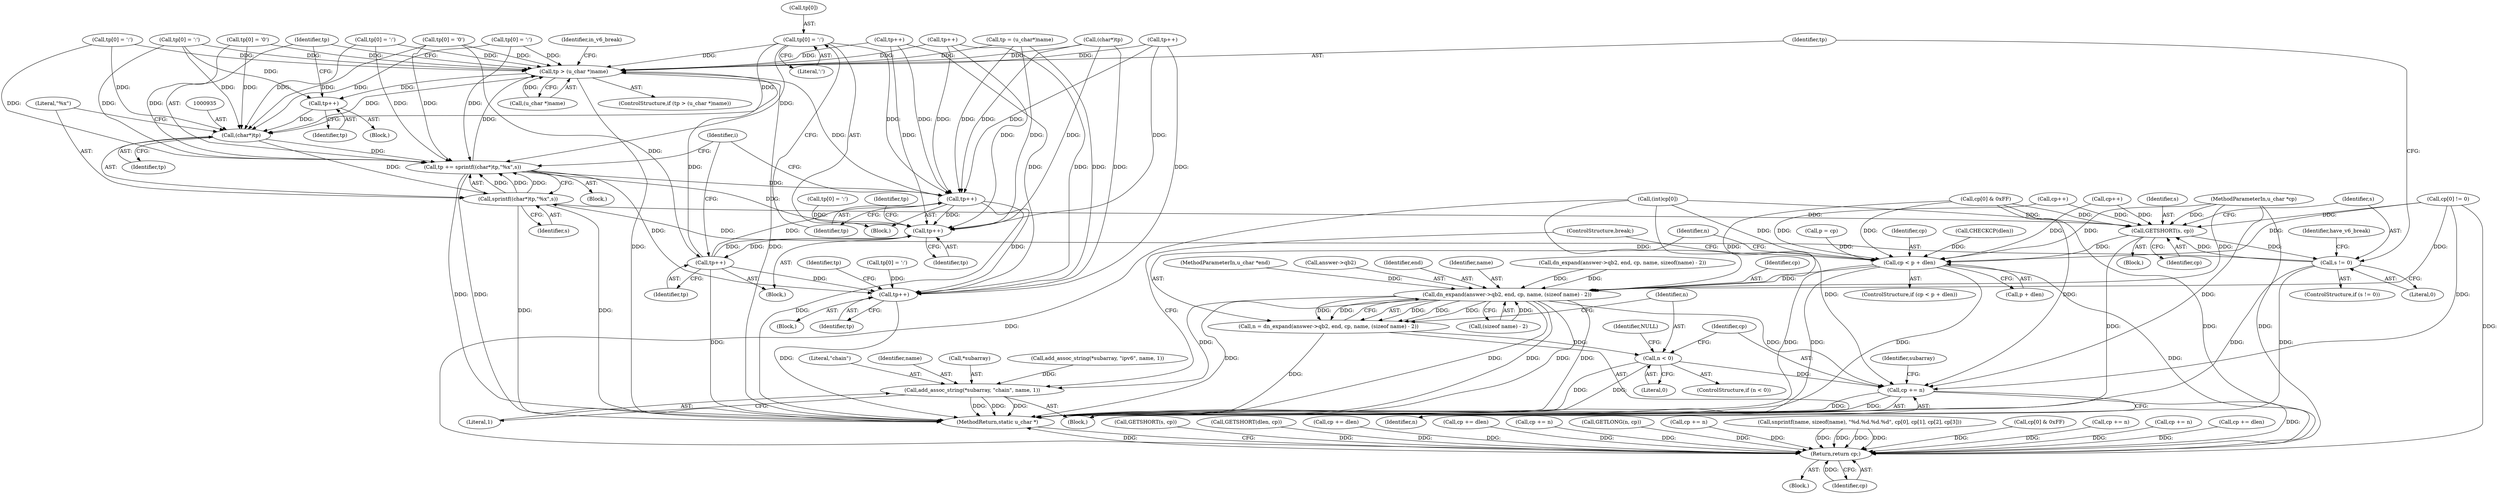 digraph "0_php-src_2fefae47716d501aec41c1102f3fd4531f070b05_0@array" {
"1000951" [label="(Call,tp[0] = ':')"];
"1000915" [label="(Call,tp > (u_char *)name)"];
"1000929" [label="(Call,tp++)"];
"1000934" [label="(Call,(char*)tp)"];
"1000931" [label="(Call,tp += sprintf((char*)tp,\"%x\",s))"];
"1000956" [label="(Call,tp++)"];
"1000968" [label="(Call,tp++)"];
"1000975" [label="(Call,tp++)"];
"1000987" [label="(Call,tp++)"];
"1000933" [label="(Call,sprintf((char*)tp,\"%x\",s))"];
"1000906" [label="(Call,GETSHORT(s, cp))"];
"1000910" [label="(Call,s != 0)"];
"1001001" [label="(Call,cp < p + dlen)"];
"1001009" [label="(Call,dn_expand(answer->qb2, end, cp, name, (sizeof name) - 2))"];
"1001007" [label="(Call,n = dn_expand(answer->qb2, end, cp, name, (sizeof name) - 2))"];
"1001021" [label="(Call,n < 0)"];
"1001027" [label="(Call,cp += n)"];
"1001245" [label="(Return,return cp;)"];
"1001030" [label="(Call,add_assoc_string(*subarray, \"chain\", name, 1))"];
"1001032" [label="(Identifier,subarray)"];
"1001000" [label="(ControlStructure,if (cp < p + dlen))"];
"1000113" [label="(Block,)"];
"1000930" [label="(Identifier,tp)"];
"1000920" [label="(Block,)"];
"1000970" [label="(Call,tp[0] = '0')"];
"1001013" [label="(Identifier,end)"];
"1001033" [label="(Literal,\"chain\")"];
"1000773" [label="(Call,(int)cp[0])"];
"1001014" [label="(Identifier,cp)"];
"1000936" [label="(Identifier,tp)"];
"1000657" [label="(Call,GETSHORT(s, cp))"];
"1001023" [label="(Literal,0)"];
"1001003" [label="(Call,p + dlen)"];
"1000165" [label="(Call,GETSHORT(dlen, cp))"];
"1000969" [label="(Identifier,tp)"];
"1001241" [label="(Call,cp += dlen)"];
"1000886" [label="(Call,tp++)"];
"1000957" [label="(Identifier,tp)"];
"1001008" [label="(Identifier,n)"];
"1001034" [label="(Identifier,name)"];
"1000929" [label="(Call,tp++)"];
"1001001" [label="(Call,cp < p + dlen)"];
"1000951" [label="(Call,tp[0] = ':')"];
"1001006" [label="(Block,)"];
"1000888" [label="(Call,cp++)"];
"1001031" [label="(Call,*subarray)"];
"1000107" [label="(MethodParameterIn,u_char *end)"];
"1000909" [label="(ControlStructure,if (s != 0))"];
"1001010" [label="(Call,answer->qb2)"];
"1000106" [label="(MethodParameterIn,u_char *cp)"];
"1000275" [label="(Call,cp += dlen)"];
"1000913" [label="(Block,)"];
"1001016" [label="(Call,(sizeof name) - 2)"];
"1001026" [label="(Identifier,NULL)"];
"1000917" [label="(Call,(u_char *)name)"];
"1000911" [label="(Identifier,s)"];
"1000962" [label="(Block,)"];
"1001245" [label="(Return,return cp;)"];
"1000938" [label="(Identifier,s)"];
"1000987" [label="(Call,tp++)"];
"1000906" [label="(Call,GETSHORT(s, cp))"];
"1000916" [label="(Identifier,tp)"];
"1000802" [label="(Call,tp[0] = ':')"];
"1000786" [label="(Call,tp = (u_char*)name)"];
"1000914" [label="(ControlStructure,if (tp > (u_char *)name))"];
"1000955" [label="(Literal,':')"];
"1000972" [label="(Identifier,tp)"];
"1000922" [label="(Identifier,in_v6_break)"];
"1001002" [label="(Identifier,cp)"];
"1000903" [label="(Block,)"];
"1001021" [label="(Call,n < 0)"];
"1000779" [label="(Call,cp++)"];
"1000968" [label="(Call,tp++)"];
"1000833" [label="(Call,tp[0] = ':')"];
"1000414" [label="(Call,cp += n)"];
"1000759" [label="(Call,p = cp)"];
"1000628" [label="(Call,GETLONG(n, cp))"];
"1000841" [label="(Call,(char*)tp)"];
"1000352" [label="(Call,cp += n)"];
"1000252" [label="(Call,snprintf(name, sizeof(name), \"%d.%d.%d.%d\", cp[0], cp[1], cp[2], cp[3]))"];
"1000924" [label="(Call,tp[0] = ':')"];
"1000908" [label="(Identifier,cp)"];
"1000902" [label="(Identifier,i)"];
"1000982" [label="(Call,tp[0] = ':')"];
"1001183" [label="(Call,cp[0] & 0xFF)"];
"1000944" [label="(Block,)"];
"1001246" [label="(Identifier,cp)"];
"1001022" [label="(Identifier,n)"];
"1001224" [label="(Call,cp += n)"];
"1001027" [label="(Call,cp += n)"];
"1001020" [label="(ControlStructure,if (n < 0))"];
"1000915" [label="(Call,tp > (u_char *)name)"];
"1001092" [label="(Call,cp += n)"];
"1000511" [label="(Call,cp += dlen)"];
"1000807" [label="(Call,tp++)"];
"1000862" [label="(Call,tp[0] = ':')"];
"1000994" [label="(Call,add_assoc_string(*subarray, \"ipv6\", name, 1))"];
"1001028" [label="(Identifier,cp)"];
"1000912" [label="(Literal,0)"];
"1001009" [label="(Call,dn_expand(answer->qb2, end, cp, name, (sizeof name) - 2))"];
"1000963" [label="(Call,tp[0] = ':')"];
"1001029" [label="(Identifier,n)"];
"1001030" [label="(Call,add_assoc_string(*subarray, \"chain\", name, 1))"];
"1000932" [label="(Identifier,tp)"];
"1000981" [label="(Block,)"];
"1000937" [label="(Literal,\"%x\")"];
"1000943" [label="(Identifier,have_v6_break)"];
"1000991" [label="(Identifier,tp)"];
"1001035" [label="(Literal,1)"];
"1000817" [label="(Call,cp[0] != 0)"];
"1000910" [label="(Call,s != 0)"];
"1000867" [label="(Call,tp++)"];
"1001015" [label="(Identifier,name)"];
"1000975" [label="(Call,tp++)"];
"1000136" [label="(Call,dn_expand(answer->qb2, end, cp, name, sizeof(name) - 2))"];
"1000952" [label="(Call,tp[0])"];
"1000881" [label="(Call,tp[0] = '0')"];
"1000988" [label="(Identifier,tp)"];
"1000907" [label="(Identifier,s)"];
"1001247" [label="(MethodReturn,static u_char *)"];
"1000931" [label="(Call,tp += sprintf((char*)tp,\"%x\",s))"];
"1000845" [label="(Call,cp[0] & 0xFF)"];
"1001007" [label="(Call,n = dn_expand(answer->qb2, end, cp, name, (sizeof name) - 2))"];
"1001036" [label="(ControlStructure,break;)"];
"1000956" [label="(Call,tp++)"];
"1000933" [label="(Call,sprintf((char*)tp,\"%x\",s))"];
"1000168" [label="(Call,CHECKCP(dlen))"];
"1000976" [label="(Identifier,tp)"];
"1000934" [label="(Call,(char*)tp)"];
"1000951" -> "1000944"  [label="AST: "];
"1000951" -> "1000955"  [label="CFG: "];
"1000952" -> "1000951"  [label="AST: "];
"1000955" -> "1000951"  [label="AST: "];
"1000957" -> "1000951"  [label="CFG: "];
"1000951" -> "1000915"  [label="DDG: "];
"1000951" -> "1000931"  [label="DDG: "];
"1000951" -> "1000934"  [label="DDG: "];
"1000951" -> "1000956"  [label="DDG: "];
"1000915" -> "1000914"  [label="AST: "];
"1000915" -> "1000917"  [label="CFG: "];
"1000916" -> "1000915"  [label="AST: "];
"1000917" -> "1000915"  [label="AST: "];
"1000922" -> "1000915"  [label="CFG: "];
"1000932" -> "1000915"  [label="CFG: "];
"1000915" -> "1001247"  [label="DDG: "];
"1000915" -> "1001247"  [label="DDG: "];
"1000841" -> "1000915"  [label="DDG: "];
"1000802" -> "1000915"  [label="DDG: "];
"1000924" -> "1000915"  [label="DDG: "];
"1000956" -> "1000915"  [label="DDG: "];
"1000881" -> "1000915"  [label="DDG: "];
"1000862" -> "1000915"  [label="DDG: "];
"1000867" -> "1000915"  [label="DDG: "];
"1000931" -> "1000915"  [label="DDG: "];
"1000975" -> "1000915"  [label="DDG: "];
"1000807" -> "1000915"  [label="DDG: "];
"1000833" -> "1000915"  [label="DDG: "];
"1000886" -> "1000915"  [label="DDG: "];
"1000786" -> "1000915"  [label="DDG: "];
"1000970" -> "1000915"  [label="DDG: "];
"1000917" -> "1000915"  [label="DDG: "];
"1000915" -> "1000929"  [label="DDG: "];
"1000915" -> "1000934"  [label="DDG: "];
"1000929" -> "1000920"  [label="AST: "];
"1000929" -> "1000930"  [label="CFG: "];
"1000930" -> "1000929"  [label="AST: "];
"1000932" -> "1000929"  [label="CFG: "];
"1000924" -> "1000929"  [label="DDG: "];
"1000929" -> "1000934"  [label="DDG: "];
"1000934" -> "1000933"  [label="AST: "];
"1000934" -> "1000936"  [label="CFG: "];
"1000935" -> "1000934"  [label="AST: "];
"1000936" -> "1000934"  [label="AST: "];
"1000937" -> "1000934"  [label="CFG: "];
"1000934" -> "1000931"  [label="DDG: "];
"1000934" -> "1000933"  [label="DDG: "];
"1000833" -> "1000934"  [label="DDG: "];
"1000802" -> "1000934"  [label="DDG: "];
"1000924" -> "1000934"  [label="DDG: "];
"1000970" -> "1000934"  [label="DDG: "];
"1000862" -> "1000934"  [label="DDG: "];
"1000881" -> "1000934"  [label="DDG: "];
"1000931" -> "1000913"  [label="AST: "];
"1000931" -> "1000933"  [label="CFG: "];
"1000932" -> "1000931"  [label="AST: "];
"1000933" -> "1000931"  [label="AST: "];
"1000902" -> "1000931"  [label="CFG: "];
"1000931" -> "1001247"  [label="DDG: "];
"1000931" -> "1001247"  [label="DDG: "];
"1000933" -> "1000931"  [label="DDG: "];
"1000933" -> "1000931"  [label="DDG: "];
"1000933" -> "1000931"  [label="DDG: "];
"1000802" -> "1000931"  [label="DDG: "];
"1000924" -> "1000931"  [label="DDG: "];
"1000970" -> "1000931"  [label="DDG: "];
"1000881" -> "1000931"  [label="DDG: "];
"1000862" -> "1000931"  [label="DDG: "];
"1000833" -> "1000931"  [label="DDG: "];
"1000931" -> "1000956"  [label="DDG: "];
"1000931" -> "1000968"  [label="DDG: "];
"1000931" -> "1000987"  [label="DDG: "];
"1000956" -> "1000944"  [label="AST: "];
"1000956" -> "1000957"  [label="CFG: "];
"1000957" -> "1000956"  [label="AST: "];
"1000902" -> "1000956"  [label="CFG: "];
"1000956" -> "1001247"  [label="DDG: "];
"1000841" -> "1000956"  [label="DDG: "];
"1000807" -> "1000956"  [label="DDG: "];
"1000786" -> "1000956"  [label="DDG: "];
"1000867" -> "1000956"  [label="DDG: "];
"1000975" -> "1000956"  [label="DDG: "];
"1000886" -> "1000956"  [label="DDG: "];
"1000956" -> "1000968"  [label="DDG: "];
"1000956" -> "1000987"  [label="DDG: "];
"1000968" -> "1000962"  [label="AST: "];
"1000968" -> "1000969"  [label="CFG: "];
"1000969" -> "1000968"  [label="AST: "];
"1000972" -> "1000968"  [label="CFG: "];
"1000841" -> "1000968"  [label="DDG: "];
"1000807" -> "1000968"  [label="DDG: "];
"1000963" -> "1000968"  [label="DDG: "];
"1000886" -> "1000968"  [label="DDG: "];
"1000786" -> "1000968"  [label="DDG: "];
"1000867" -> "1000968"  [label="DDG: "];
"1000975" -> "1000968"  [label="DDG: "];
"1000968" -> "1000975"  [label="DDG: "];
"1000975" -> "1000962"  [label="AST: "];
"1000975" -> "1000976"  [label="CFG: "];
"1000976" -> "1000975"  [label="AST: "];
"1000902" -> "1000975"  [label="CFG: "];
"1000975" -> "1001247"  [label="DDG: "];
"1000970" -> "1000975"  [label="DDG: "];
"1000975" -> "1000987"  [label="DDG: "];
"1000987" -> "1000981"  [label="AST: "];
"1000987" -> "1000988"  [label="CFG: "];
"1000988" -> "1000987"  [label="AST: "];
"1000991" -> "1000987"  [label="CFG: "];
"1000987" -> "1001247"  [label="DDG: "];
"1000841" -> "1000987"  [label="DDG: "];
"1000807" -> "1000987"  [label="DDG: "];
"1000886" -> "1000987"  [label="DDG: "];
"1000786" -> "1000987"  [label="DDG: "];
"1000982" -> "1000987"  [label="DDG: "];
"1000867" -> "1000987"  [label="DDG: "];
"1000933" -> "1000938"  [label="CFG: "];
"1000937" -> "1000933"  [label="AST: "];
"1000938" -> "1000933"  [label="AST: "];
"1000933" -> "1001247"  [label="DDG: "];
"1000933" -> "1001247"  [label="DDG: "];
"1000933" -> "1000906"  [label="DDG: "];
"1000910" -> "1000933"  [label="DDG: "];
"1000906" -> "1000903"  [label="AST: "];
"1000906" -> "1000908"  [label="CFG: "];
"1000907" -> "1000906"  [label="AST: "];
"1000908" -> "1000906"  [label="AST: "];
"1000911" -> "1000906"  [label="CFG: "];
"1000906" -> "1001247"  [label="DDG: "];
"1000910" -> "1000906"  [label="DDG: "];
"1000779" -> "1000906"  [label="DDG: "];
"1000817" -> "1000906"  [label="DDG: "];
"1000845" -> "1000906"  [label="DDG: "];
"1000888" -> "1000906"  [label="DDG: "];
"1000773" -> "1000906"  [label="DDG: "];
"1000106" -> "1000906"  [label="DDG: "];
"1000906" -> "1000910"  [label="DDG: "];
"1000906" -> "1001001"  [label="DDG: "];
"1000910" -> "1000909"  [label="AST: "];
"1000910" -> "1000912"  [label="CFG: "];
"1000911" -> "1000910"  [label="AST: "];
"1000912" -> "1000910"  [label="AST: "];
"1000916" -> "1000910"  [label="CFG: "];
"1000943" -> "1000910"  [label="CFG: "];
"1000910" -> "1001247"  [label="DDG: "];
"1000910" -> "1001247"  [label="DDG: "];
"1001001" -> "1001000"  [label="AST: "];
"1001001" -> "1001003"  [label="CFG: "];
"1001002" -> "1001001"  [label="AST: "];
"1001003" -> "1001001"  [label="AST: "];
"1001008" -> "1001001"  [label="CFG: "];
"1001036" -> "1001001"  [label="CFG: "];
"1001001" -> "1001247"  [label="DDG: "];
"1001001" -> "1001247"  [label="DDG: "];
"1001001" -> "1001247"  [label="DDG: "];
"1000779" -> "1001001"  [label="DDG: "];
"1000817" -> "1001001"  [label="DDG: "];
"1000845" -> "1001001"  [label="DDG: "];
"1000888" -> "1001001"  [label="DDG: "];
"1000773" -> "1001001"  [label="DDG: "];
"1000106" -> "1001001"  [label="DDG: "];
"1000759" -> "1001001"  [label="DDG: "];
"1000168" -> "1001001"  [label="DDG: "];
"1001001" -> "1001009"  [label="DDG: "];
"1001001" -> "1001245"  [label="DDG: "];
"1001009" -> "1001007"  [label="AST: "];
"1001009" -> "1001016"  [label="CFG: "];
"1001010" -> "1001009"  [label="AST: "];
"1001013" -> "1001009"  [label="AST: "];
"1001014" -> "1001009"  [label="AST: "];
"1001015" -> "1001009"  [label="AST: "];
"1001016" -> "1001009"  [label="AST: "];
"1001007" -> "1001009"  [label="CFG: "];
"1001009" -> "1001247"  [label="DDG: "];
"1001009" -> "1001247"  [label="DDG: "];
"1001009" -> "1001247"  [label="DDG: "];
"1001009" -> "1001247"  [label="DDG: "];
"1001009" -> "1001247"  [label="DDG: "];
"1001009" -> "1001007"  [label="DDG: "];
"1001009" -> "1001007"  [label="DDG: "];
"1001009" -> "1001007"  [label="DDG: "];
"1001009" -> "1001007"  [label="DDG: "];
"1001009" -> "1001007"  [label="DDG: "];
"1000136" -> "1001009"  [label="DDG: "];
"1000136" -> "1001009"  [label="DDG: "];
"1000107" -> "1001009"  [label="DDG: "];
"1000817" -> "1001009"  [label="DDG: "];
"1000845" -> "1001009"  [label="DDG: "];
"1000773" -> "1001009"  [label="DDG: "];
"1000106" -> "1001009"  [label="DDG: "];
"1001016" -> "1001009"  [label="DDG: "];
"1001009" -> "1001027"  [label="DDG: "];
"1001009" -> "1001030"  [label="DDG: "];
"1001007" -> "1001006"  [label="AST: "];
"1001008" -> "1001007"  [label="AST: "];
"1001022" -> "1001007"  [label="CFG: "];
"1001007" -> "1001247"  [label="DDG: "];
"1001007" -> "1001021"  [label="DDG: "];
"1001021" -> "1001020"  [label="AST: "];
"1001021" -> "1001023"  [label="CFG: "];
"1001022" -> "1001021"  [label="AST: "];
"1001023" -> "1001021"  [label="AST: "];
"1001026" -> "1001021"  [label="CFG: "];
"1001028" -> "1001021"  [label="CFG: "];
"1001021" -> "1001247"  [label="DDG: "];
"1001021" -> "1001247"  [label="DDG: "];
"1001021" -> "1001027"  [label="DDG: "];
"1001027" -> "1001006"  [label="AST: "];
"1001027" -> "1001029"  [label="CFG: "];
"1001028" -> "1001027"  [label="AST: "];
"1001029" -> "1001027"  [label="AST: "];
"1001032" -> "1001027"  [label="CFG: "];
"1001027" -> "1001247"  [label="DDG: "];
"1001027" -> "1001247"  [label="DDG: "];
"1000817" -> "1001027"  [label="DDG: "];
"1000845" -> "1001027"  [label="DDG: "];
"1000773" -> "1001027"  [label="DDG: "];
"1000106" -> "1001027"  [label="DDG: "];
"1001027" -> "1001245"  [label="DDG: "];
"1001245" -> "1000113"  [label="AST: "];
"1001245" -> "1001246"  [label="CFG: "];
"1001246" -> "1001245"  [label="AST: "];
"1001247" -> "1001245"  [label="CFG: "];
"1001245" -> "1001247"  [label="DDG: "];
"1001246" -> "1001245"  [label="DDG: "];
"1000817" -> "1001245"  [label="DDG: "];
"1000352" -> "1001245"  [label="DDG: "];
"1000165" -> "1001245"  [label="DDG: "];
"1000252" -> "1001245"  [label="DDG: "];
"1000252" -> "1001245"  [label="DDG: "];
"1000252" -> "1001245"  [label="DDG: "];
"1000252" -> "1001245"  [label="DDG: "];
"1000845" -> "1001245"  [label="DDG: "];
"1000628" -> "1001245"  [label="DDG: "];
"1001183" -> "1001245"  [label="DDG: "];
"1000275" -> "1001245"  [label="DDG: "];
"1001224" -> "1001245"  [label="DDG: "];
"1000414" -> "1001245"  [label="DDG: "];
"1001241" -> "1001245"  [label="DDG: "];
"1000657" -> "1001245"  [label="DDG: "];
"1000511" -> "1001245"  [label="DDG: "];
"1001092" -> "1001245"  [label="DDG: "];
"1000773" -> "1001245"  [label="DDG: "];
"1000106" -> "1001245"  [label="DDG: "];
"1001030" -> "1001006"  [label="AST: "];
"1001030" -> "1001035"  [label="CFG: "];
"1001031" -> "1001030"  [label="AST: "];
"1001033" -> "1001030"  [label="AST: "];
"1001034" -> "1001030"  [label="AST: "];
"1001035" -> "1001030"  [label="AST: "];
"1001036" -> "1001030"  [label="CFG: "];
"1001030" -> "1001247"  [label="DDG: "];
"1001030" -> "1001247"  [label="DDG: "];
"1001030" -> "1001247"  [label="DDG: "];
"1000994" -> "1001030"  [label="DDG: "];
}
